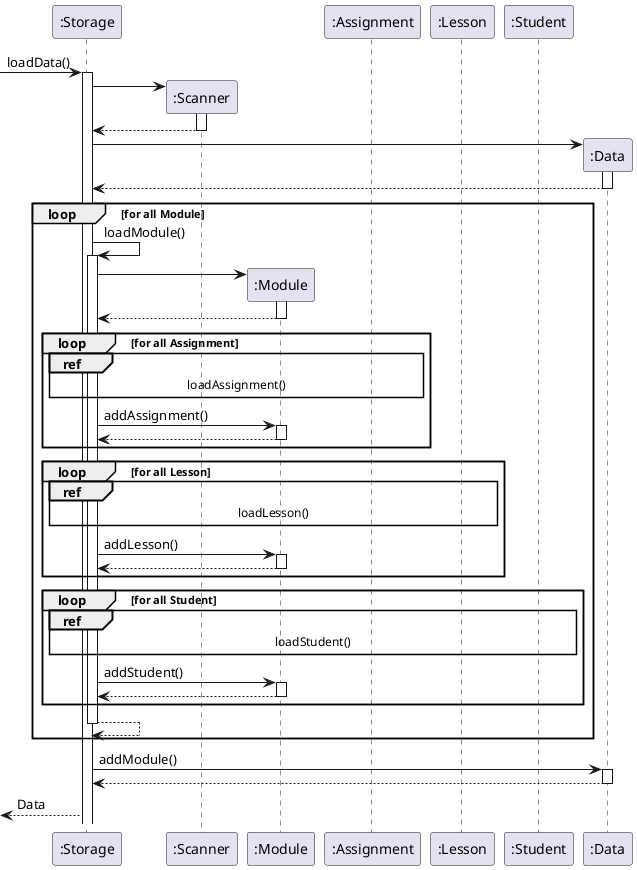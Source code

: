 @startuml

participant ":Storage" as Storage
participant ":Scanner" as Scanner
participant ":Module" as Module
participant ":Assignment" as Assignment
participant ":Lesson" as Lesson
participant ":Student" as Student
participant ":Data" as Data

[-> Storage : loadData()

activate Storage
Storage -> Scanner **
activate Scanner
Scanner --> Storage
deactivate Scanner

Storage -> Data **
activate Data
Data --> Storage
deactivate Data

loop for all Module

    Storage -> Storage : loadModule()
    activate Storage
    Storage -> Module **
    activate Module
    Module --> Storage
    deactivate Module

    loop for all Assignment
        ref over Storage, Assignment : loadAssignment()
        Storage -> Module : addAssignment()
        activate Module
        Module --> Storage
        deactivate Module
    end

    loop for all Lesson
        ref over Storage, Lesson : loadLesson()
        Storage -> Module : addLesson()
        activate Module
        Module --> Storage
        deactivate Module
    end

    loop for all Student
        ref over Storage, Student : loadStudent()
        Storage -> Module : addStudent()
        activate Module
        Module --> Storage
        deactivate Module
    end

Storage --> Storage
deactivate Storage

end
deactivate Module

Storage -> Data : addModule()
activate Data
Data --> Storage
deactivate Data

[<-- Storage : Data

@enduml